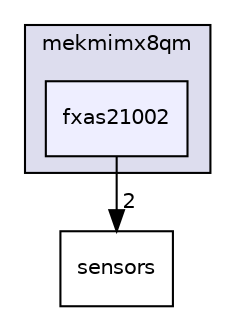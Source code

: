 digraph "driverexamples/imx/mekmimx8qm/fxas21002" {
  compound=true
  node [ fontsize="10", fontname="Helvetica"];
  edge [ labelfontsize="10", labelfontname="Helvetica"];
  subgraph clusterdir_cac466d31ff61a3c93a369f495016297 {
    graph [ bgcolor="#ddddee", pencolor="black", label="mekmimx8qm" fontname="Helvetica", fontsize="10", URL="dir_cac466d31ff61a3c93a369f495016297.html"]
  dir_7465430689ed7cff8205c83ba6691910 [shape=box, label="fxas21002", style="filled", fillcolor="#eeeeff", pencolor="black", URL="dir_7465430689ed7cff8205c83ba6691910.html"];
  }
  dir_c77a8e2546a9c75bbba96be2ef542c8e [shape=box label="sensors" URL="dir_c77a8e2546a9c75bbba96be2ef542c8e.html"];
  dir_7465430689ed7cff8205c83ba6691910->dir_c77a8e2546a9c75bbba96be2ef542c8e [headlabel="2", labeldistance=1.5 headhref="dir_000058_000084.html"];
}
